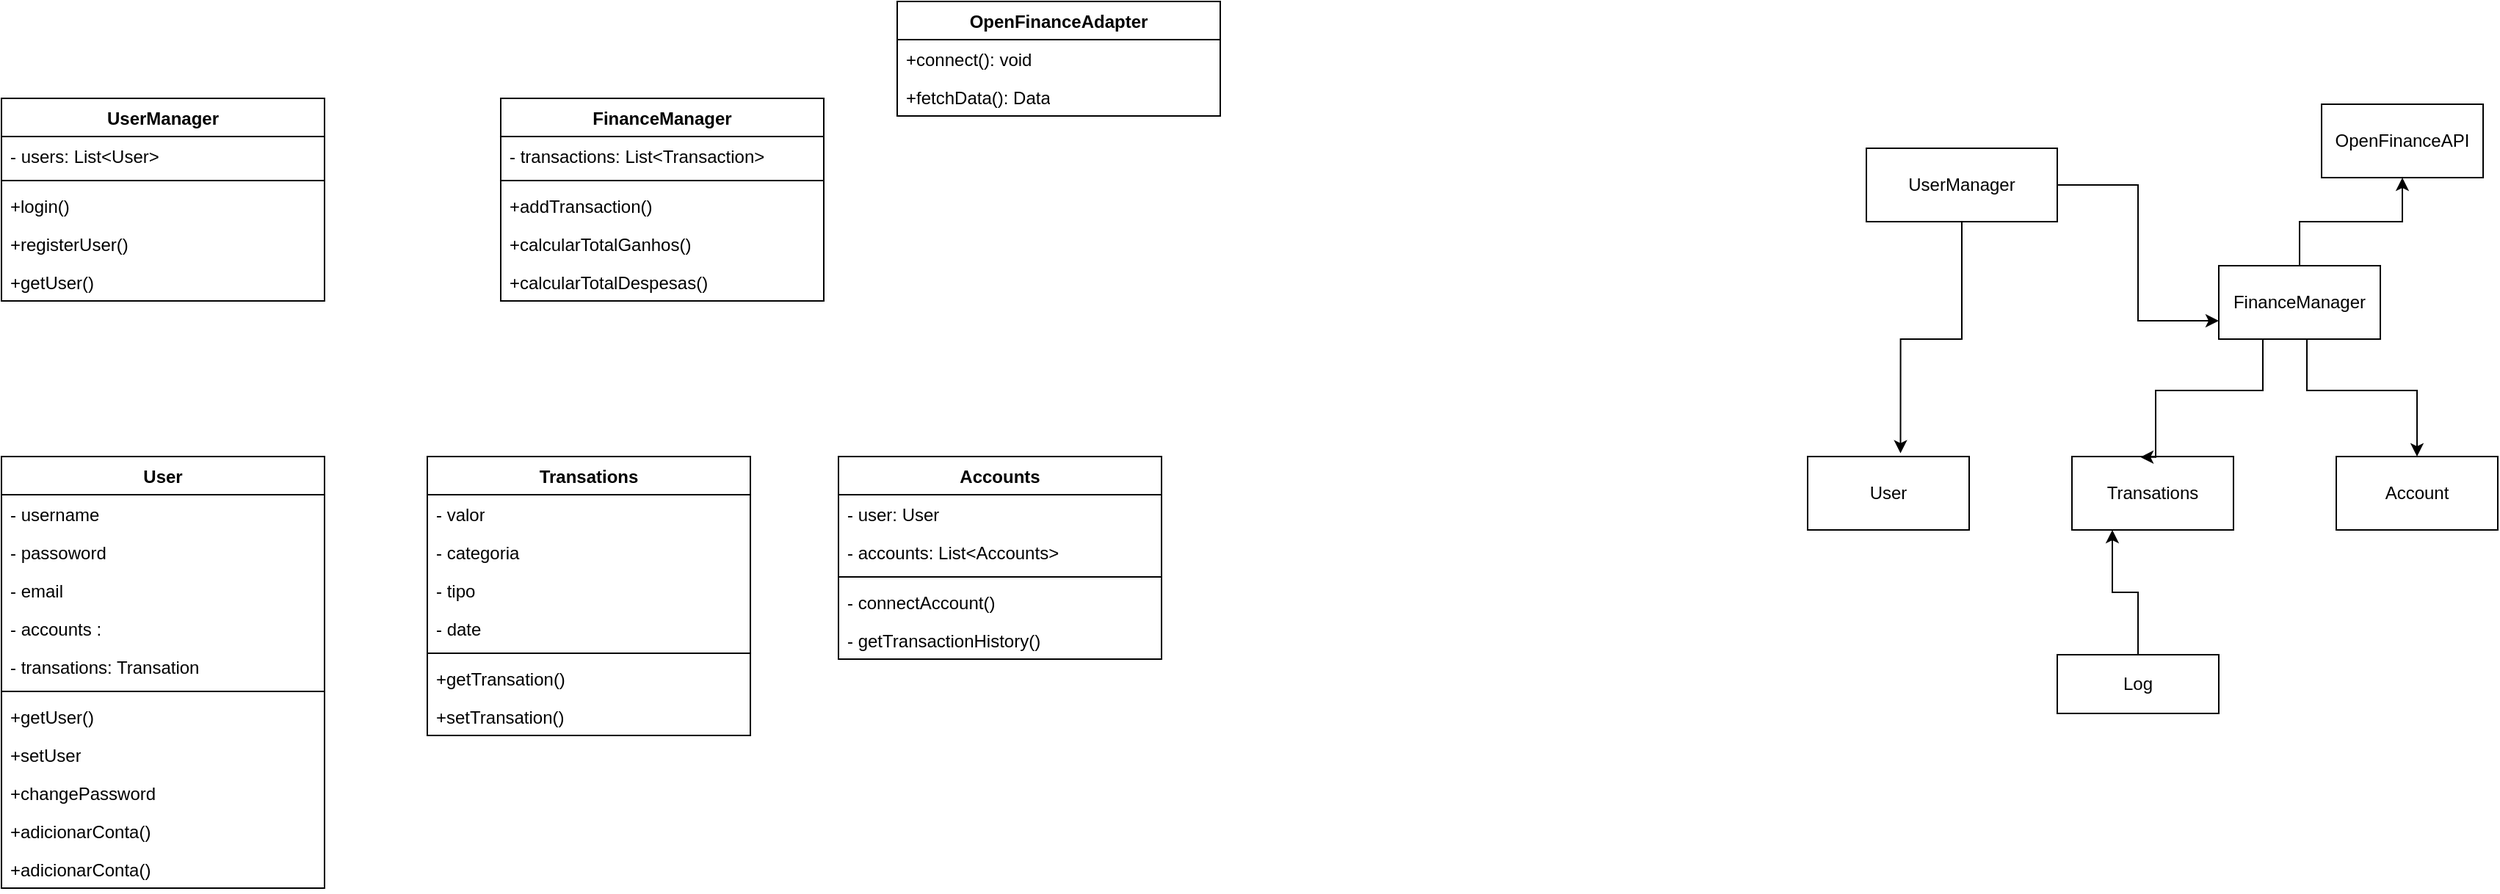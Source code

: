 <mxfile version="22.1.3" type="github">
  <diagram name="Page-1" id="efa7a0a1-bf9b-a30e-e6df-94a7791c09e9">
    <mxGraphModel dx="1147" dy="626" grid="1" gridSize="10" guides="1" tooltips="1" connect="1" arrows="1" fold="1" page="1" pageScale="1" pageWidth="826" pageHeight="1169" background="none" math="0" shadow="0">
      <root>
        <mxCell id="0" />
        <mxCell id="1" parent="0" />
        <mxCell id="2zVJqXbOrUwPIhx-QW6m-122" value="OpenFinanceAPI" style="html=1;whiteSpace=wrap;" parent="1" vertex="1">
          <mxGeometry x="1680" y="190" width="110" height="50" as="geometry" />
        </mxCell>
        <mxCell id="2zVJqXbOrUwPIhx-QW6m-123" value="User" style="html=1;whiteSpace=wrap;" parent="1" vertex="1">
          <mxGeometry x="1330" y="430" width="110" height="50" as="geometry" />
        </mxCell>
        <mxCell id="2zVJqXbOrUwPIhx-QW6m-126" value="Transations" style="html=1;whiteSpace=wrap;" parent="1" vertex="1">
          <mxGeometry x="1510" y="430" width="110" height="50" as="geometry" />
        </mxCell>
        <mxCell id="2zVJqXbOrUwPIhx-QW6m-127" value="Account" style="html=1;whiteSpace=wrap;" parent="1" vertex="1">
          <mxGeometry x="1690" y="430" width="110" height="50" as="geometry" />
        </mxCell>
        <mxCell id="2zVJqXbOrUwPIhx-QW6m-144" value="UserManager" style="swimlane;fontStyle=1;align=center;verticalAlign=top;childLayout=stackLayout;horizontal=1;startSize=26;horizontalStack=0;resizeParent=1;resizeParentMax=0;resizeLast=0;collapsible=1;marginBottom=0;whiteSpace=wrap;html=1;" parent="1" vertex="1">
          <mxGeometry x="100" y="186" width="220" height="138" as="geometry" />
        </mxCell>
        <mxCell id="2zVJqXbOrUwPIhx-QW6m-145" value="- users: List&amp;lt;User&amp;gt;" style="text;strokeColor=none;fillColor=none;align=left;verticalAlign=top;spacingLeft=4;spacingRight=4;overflow=hidden;rotatable=0;points=[[0,0.5],[1,0.5]];portConstraint=eastwest;whiteSpace=wrap;html=1;" parent="2zVJqXbOrUwPIhx-QW6m-144" vertex="1">
          <mxGeometry y="26" width="220" height="26" as="geometry" />
        </mxCell>
        <mxCell id="2zVJqXbOrUwPIhx-QW6m-146" value="" style="line;strokeWidth=1;fillColor=none;align=left;verticalAlign=middle;spacingTop=-1;spacingLeft=3;spacingRight=3;rotatable=0;labelPosition=right;points=[];portConstraint=eastwest;strokeColor=inherit;" parent="2zVJqXbOrUwPIhx-QW6m-144" vertex="1">
          <mxGeometry y="52" width="220" height="8" as="geometry" />
        </mxCell>
        <mxCell id="2zVJqXbOrUwPIhx-QW6m-147" value="+login()" style="text;strokeColor=none;fillColor=none;align=left;verticalAlign=top;spacingLeft=4;spacingRight=4;overflow=hidden;rotatable=0;points=[[0,0.5],[1,0.5]];portConstraint=eastwest;whiteSpace=wrap;html=1;" parent="2zVJqXbOrUwPIhx-QW6m-144" vertex="1">
          <mxGeometry y="60" width="220" height="26" as="geometry" />
        </mxCell>
        <mxCell id="2zVJqXbOrUwPIhx-QW6m-149" value="+registerUser()" style="text;strokeColor=none;fillColor=none;align=left;verticalAlign=top;spacingLeft=4;spacingRight=4;overflow=hidden;rotatable=0;points=[[0,0.5],[1,0.5]];portConstraint=eastwest;whiteSpace=wrap;html=1;" parent="2zVJqXbOrUwPIhx-QW6m-144" vertex="1">
          <mxGeometry y="86" width="220" height="26" as="geometry" />
        </mxCell>
        <mxCell id="2zVJqXbOrUwPIhx-QW6m-150" value="+getUser()" style="text;strokeColor=none;fillColor=none;align=left;verticalAlign=top;spacingLeft=4;spacingRight=4;overflow=hidden;rotatable=0;points=[[0,0.5],[1,0.5]];portConstraint=eastwest;whiteSpace=wrap;html=1;" parent="2zVJqXbOrUwPIhx-QW6m-144" vertex="1">
          <mxGeometry y="112" width="220" height="26" as="geometry" />
        </mxCell>
        <mxCell id="2zVJqXbOrUwPIhx-QW6m-151" value="FinanceManager" style="swimlane;fontStyle=1;align=center;verticalAlign=top;childLayout=stackLayout;horizontal=1;startSize=26;horizontalStack=0;resizeParent=1;resizeParentMax=0;resizeLast=0;collapsible=1;marginBottom=0;whiteSpace=wrap;html=1;" parent="1" vertex="1">
          <mxGeometry x="440" y="186" width="220" height="138" as="geometry" />
        </mxCell>
        <mxCell id="2zVJqXbOrUwPIhx-QW6m-152" value="- transactions: List&amp;lt;Transaction&amp;gt;&lt;br&gt;" style="text;strokeColor=none;fillColor=none;align=left;verticalAlign=top;spacingLeft=4;spacingRight=4;overflow=hidden;rotatable=0;points=[[0,0.5],[1,0.5]];portConstraint=eastwest;whiteSpace=wrap;html=1;" parent="2zVJqXbOrUwPIhx-QW6m-151" vertex="1">
          <mxGeometry y="26" width="220" height="26" as="geometry" />
        </mxCell>
        <mxCell id="2zVJqXbOrUwPIhx-QW6m-153" value="" style="line;strokeWidth=1;fillColor=none;align=left;verticalAlign=middle;spacingTop=-1;spacingLeft=3;spacingRight=3;rotatable=0;labelPosition=right;points=[];portConstraint=eastwest;strokeColor=inherit;" parent="2zVJqXbOrUwPIhx-QW6m-151" vertex="1">
          <mxGeometry y="52" width="220" height="8" as="geometry" />
        </mxCell>
        <mxCell id="2zVJqXbOrUwPIhx-QW6m-154" value="+addTransaction()" style="text;strokeColor=none;fillColor=none;align=left;verticalAlign=top;spacingLeft=4;spacingRight=4;overflow=hidden;rotatable=0;points=[[0,0.5],[1,0.5]];portConstraint=eastwest;whiteSpace=wrap;html=1;" parent="2zVJqXbOrUwPIhx-QW6m-151" vertex="1">
          <mxGeometry y="60" width="220" height="26" as="geometry" />
        </mxCell>
        <mxCell id="2zVJqXbOrUwPIhx-QW6m-155" value="+calcularTotalGanhos()" style="text;strokeColor=none;fillColor=none;align=left;verticalAlign=top;spacingLeft=4;spacingRight=4;overflow=hidden;rotatable=0;points=[[0,0.5],[1,0.5]];portConstraint=eastwest;whiteSpace=wrap;html=1;" parent="2zVJqXbOrUwPIhx-QW6m-151" vertex="1">
          <mxGeometry y="86" width="220" height="26" as="geometry" />
        </mxCell>
        <mxCell id="2zVJqXbOrUwPIhx-QW6m-156" value="+calcularTotalDespesas()" style="text;strokeColor=none;fillColor=none;align=left;verticalAlign=top;spacingLeft=4;spacingRight=4;overflow=hidden;rotatable=0;points=[[0,0.5],[1,0.5]];portConstraint=eastwest;whiteSpace=wrap;html=1;" parent="2zVJqXbOrUwPIhx-QW6m-151" vertex="1">
          <mxGeometry y="112" width="220" height="26" as="geometry" />
        </mxCell>
        <mxCell id="2zVJqXbOrUwPIhx-QW6m-158" value="Accounts" style="swimlane;fontStyle=1;align=center;verticalAlign=top;childLayout=stackLayout;horizontal=1;startSize=26;horizontalStack=0;resizeParent=1;resizeParentMax=0;resizeLast=0;collapsible=1;marginBottom=0;whiteSpace=wrap;html=1;" parent="1" vertex="1">
          <mxGeometry x="670" y="430" width="220" height="138" as="geometry" />
        </mxCell>
        <mxCell id="2zVJqXbOrUwPIhx-QW6m-159" value="- user: User" style="text;strokeColor=none;fillColor=none;align=left;verticalAlign=top;spacingLeft=4;spacingRight=4;overflow=hidden;rotatable=0;points=[[0,0.5],[1,0.5]];portConstraint=eastwest;whiteSpace=wrap;html=1;" parent="2zVJqXbOrUwPIhx-QW6m-158" vertex="1">
          <mxGeometry y="26" width="220" height="26" as="geometry" />
        </mxCell>
        <mxCell id="5Q-AV8V6WS_3mqMm1_gA-12" value="- accounts: List&amp;lt;Accounts&amp;gt;" style="text;strokeColor=none;fillColor=none;align=left;verticalAlign=top;spacingLeft=4;spacingRight=4;overflow=hidden;rotatable=0;points=[[0,0.5],[1,0.5]];portConstraint=eastwest;whiteSpace=wrap;html=1;" parent="2zVJqXbOrUwPIhx-QW6m-158" vertex="1">
          <mxGeometry y="52" width="220" height="26" as="geometry" />
        </mxCell>
        <mxCell id="2zVJqXbOrUwPIhx-QW6m-160" value="" style="line;strokeWidth=1;fillColor=none;align=left;verticalAlign=middle;spacingTop=-1;spacingLeft=3;spacingRight=3;rotatable=0;labelPosition=right;points=[];portConstraint=eastwest;strokeColor=inherit;" parent="2zVJqXbOrUwPIhx-QW6m-158" vertex="1">
          <mxGeometry y="78" width="220" height="8" as="geometry" />
        </mxCell>
        <mxCell id="2zVJqXbOrUwPIhx-QW6m-161" value="- connectAccount()" style="text;strokeColor=none;fillColor=none;align=left;verticalAlign=top;spacingLeft=4;spacingRight=4;overflow=hidden;rotatable=0;points=[[0,0.5],[1,0.5]];portConstraint=eastwest;whiteSpace=wrap;html=1;" parent="2zVJqXbOrUwPIhx-QW6m-158" vertex="1">
          <mxGeometry y="86" width="220" height="26" as="geometry" />
        </mxCell>
        <mxCell id="2zVJqXbOrUwPIhx-QW6m-162" value="- getTransactionHistory()" style="text;strokeColor=none;fillColor=none;align=left;verticalAlign=top;spacingLeft=4;spacingRight=4;overflow=hidden;rotatable=0;points=[[0,0.5],[1,0.5]];portConstraint=eastwest;whiteSpace=wrap;html=1;" parent="2zVJqXbOrUwPIhx-QW6m-158" vertex="1">
          <mxGeometry y="112" width="220" height="26" as="geometry" />
        </mxCell>
        <mxCell id="5Q-AV8V6WS_3mqMm1_gA-1" value="User" style="swimlane;fontStyle=1;align=center;verticalAlign=top;childLayout=stackLayout;horizontal=1;startSize=26;horizontalStack=0;resizeParent=1;resizeParentMax=0;resizeLast=0;collapsible=1;marginBottom=0;whiteSpace=wrap;html=1;" parent="1" vertex="1">
          <mxGeometry x="100" y="430" width="220" height="294" as="geometry" />
        </mxCell>
        <mxCell id="5Q-AV8V6WS_3mqMm1_gA-4" value=" - username " style="text;strokeColor=none;fillColor=none;align=left;verticalAlign=top;spacingLeft=4;spacingRight=4;overflow=hidden;rotatable=0;points=[[0,0.5],[1,0.5]];portConstraint=eastwest;whiteSpace=wrap;html=1;" parent="5Q-AV8V6WS_3mqMm1_gA-1" vertex="1">
          <mxGeometry y="26" width="220" height="26" as="geometry" />
        </mxCell>
        <mxCell id="5Q-AV8V6WS_3mqMm1_gA-6" value="- passoword" style="text;strokeColor=none;fillColor=none;align=left;verticalAlign=top;spacingLeft=4;spacingRight=4;overflow=hidden;rotatable=0;points=[[0,0.5],[1,0.5]];portConstraint=eastwest;whiteSpace=wrap;html=1;" parent="5Q-AV8V6WS_3mqMm1_gA-1" vertex="1">
          <mxGeometry y="52" width="220" height="26" as="geometry" />
        </mxCell>
        <mxCell id="ihCxBaPyomV44FxZziwe-20" value="- email" style="text;strokeColor=none;fillColor=none;align=left;verticalAlign=top;spacingLeft=4;spacingRight=4;overflow=hidden;rotatable=0;points=[[0,0.5],[1,0.5]];portConstraint=eastwest;whiteSpace=wrap;html=1;" vertex="1" parent="5Q-AV8V6WS_3mqMm1_gA-1">
          <mxGeometry y="78" width="220" height="26" as="geometry" />
        </mxCell>
        <mxCell id="5Q-AV8V6WS_3mqMm1_gA-5" value="- accounts :&amp;nbsp;" style="text;strokeColor=none;fillColor=none;align=left;verticalAlign=top;spacingLeft=4;spacingRight=4;overflow=hidden;rotatable=0;points=[[0,0.5],[1,0.5]];portConstraint=eastwest;whiteSpace=wrap;html=1;" parent="5Q-AV8V6WS_3mqMm1_gA-1" vertex="1">
          <mxGeometry y="104" width="220" height="26" as="geometry" />
        </mxCell>
        <mxCell id="5Q-AV8V6WS_3mqMm1_gA-2" value="- transations: Transation" style="text;strokeColor=none;fillColor=none;align=left;verticalAlign=top;spacingLeft=4;spacingRight=4;overflow=hidden;rotatable=0;points=[[0,0.5],[1,0.5]];portConstraint=eastwest;whiteSpace=wrap;html=1;" parent="5Q-AV8V6WS_3mqMm1_gA-1" vertex="1">
          <mxGeometry y="130" width="220" height="26" as="geometry" />
        </mxCell>
        <mxCell id="5Q-AV8V6WS_3mqMm1_gA-3" value="" style="line;strokeWidth=1;fillColor=none;align=left;verticalAlign=middle;spacingTop=-1;spacingLeft=3;spacingRight=3;rotatable=0;labelPosition=right;points=[];portConstraint=eastwest;strokeColor=inherit;" parent="5Q-AV8V6WS_3mqMm1_gA-1" vertex="1">
          <mxGeometry y="156" width="220" height="8" as="geometry" />
        </mxCell>
        <mxCell id="5Q-AV8V6WS_3mqMm1_gA-7" value="+getUser()" style="text;strokeColor=none;fillColor=none;align=left;verticalAlign=top;spacingLeft=4;spacingRight=4;overflow=hidden;rotatable=0;points=[[0,0.5],[1,0.5]];portConstraint=eastwest;whiteSpace=wrap;html=1;" parent="5Q-AV8V6WS_3mqMm1_gA-1" vertex="1">
          <mxGeometry y="164" width="220" height="26" as="geometry" />
        </mxCell>
        <mxCell id="5Q-AV8V6WS_3mqMm1_gA-11" value="&lt;div&gt;+setUser&lt;/div&gt;" style="text;strokeColor=none;fillColor=none;align=left;verticalAlign=top;spacingLeft=4;spacingRight=4;overflow=hidden;rotatable=0;points=[[0,0.5],[1,0.5]];portConstraint=eastwest;whiteSpace=wrap;html=1;" parent="5Q-AV8V6WS_3mqMm1_gA-1" vertex="1">
          <mxGeometry y="190" width="220" height="26" as="geometry" />
        </mxCell>
        <mxCell id="ihCxBaPyomV44FxZziwe-8" value="+changePassword" style="text;strokeColor=none;fillColor=none;align=left;verticalAlign=top;spacingLeft=4;spacingRight=4;overflow=hidden;rotatable=0;points=[[0,0.5],[1,0.5]];portConstraint=eastwest;whiteSpace=wrap;html=1;" vertex="1" parent="5Q-AV8V6WS_3mqMm1_gA-1">
          <mxGeometry y="216" width="220" height="26" as="geometry" />
        </mxCell>
        <mxCell id="ihCxBaPyomV44FxZziwe-11" value="+adicionarConta()" style="text;strokeColor=none;fillColor=none;align=left;verticalAlign=top;spacingLeft=4;spacingRight=4;overflow=hidden;rotatable=0;points=[[0,0.5],[1,0.5]];portConstraint=eastwest;whiteSpace=wrap;html=1;" vertex="1" parent="5Q-AV8V6WS_3mqMm1_gA-1">
          <mxGeometry y="242" width="220" height="26" as="geometry" />
        </mxCell>
        <mxCell id="ihCxBaPyomV44FxZziwe-12" value="+adicionarConta()" style="text;strokeColor=none;fillColor=none;align=left;verticalAlign=top;spacingLeft=4;spacingRight=4;overflow=hidden;rotatable=0;points=[[0,0.5],[1,0.5]];portConstraint=eastwest;whiteSpace=wrap;html=1;" vertex="1" parent="5Q-AV8V6WS_3mqMm1_gA-1">
          <mxGeometry y="268" width="220" height="26" as="geometry" />
        </mxCell>
        <mxCell id="5Q-AV8V6WS_3mqMm1_gA-19" value="Transations" style="swimlane;fontStyle=1;align=center;verticalAlign=top;childLayout=stackLayout;horizontal=1;startSize=26;horizontalStack=0;resizeParent=1;resizeParentMax=0;resizeLast=0;collapsible=1;marginBottom=0;whiteSpace=wrap;html=1;" parent="1" vertex="1">
          <mxGeometry x="390" y="430" width="220" height="190" as="geometry" />
        </mxCell>
        <mxCell id="5Q-AV8V6WS_3mqMm1_gA-20" value="- valor" style="text;strokeColor=none;fillColor=none;align=left;verticalAlign=top;spacingLeft=4;spacingRight=4;overflow=hidden;rotatable=0;points=[[0,0.5],[1,0.5]];portConstraint=eastwest;whiteSpace=wrap;html=1;" parent="5Q-AV8V6WS_3mqMm1_gA-19" vertex="1">
          <mxGeometry y="26" width="220" height="26" as="geometry" />
        </mxCell>
        <mxCell id="ihCxBaPyomV44FxZziwe-9" value="- categoria" style="text;strokeColor=none;fillColor=none;align=left;verticalAlign=top;spacingLeft=4;spacingRight=4;overflow=hidden;rotatable=0;points=[[0,0.5],[1,0.5]];portConstraint=eastwest;whiteSpace=wrap;html=1;" vertex="1" parent="5Q-AV8V6WS_3mqMm1_gA-19">
          <mxGeometry y="52" width="220" height="26" as="geometry" />
        </mxCell>
        <mxCell id="ihCxBaPyomV44FxZziwe-21" value="- tipo" style="text;strokeColor=none;fillColor=none;align=left;verticalAlign=top;spacingLeft=4;spacingRight=4;overflow=hidden;rotatable=0;points=[[0,0.5],[1,0.5]];portConstraint=eastwest;whiteSpace=wrap;html=1;" vertex="1" parent="5Q-AV8V6WS_3mqMm1_gA-19">
          <mxGeometry y="78" width="220" height="26" as="geometry" />
        </mxCell>
        <mxCell id="ihCxBaPyomV44FxZziwe-10" value="- date" style="text;strokeColor=none;fillColor=none;align=left;verticalAlign=top;spacingLeft=4;spacingRight=4;overflow=hidden;rotatable=0;points=[[0,0.5],[1,0.5]];portConstraint=eastwest;whiteSpace=wrap;html=1;" vertex="1" parent="5Q-AV8V6WS_3mqMm1_gA-19">
          <mxGeometry y="104" width="220" height="26" as="geometry" />
        </mxCell>
        <mxCell id="5Q-AV8V6WS_3mqMm1_gA-22" value="" style="line;strokeWidth=1;fillColor=none;align=left;verticalAlign=middle;spacingTop=-1;spacingLeft=3;spacingRight=3;rotatable=0;labelPosition=right;points=[];portConstraint=eastwest;strokeColor=inherit;" parent="5Q-AV8V6WS_3mqMm1_gA-19" vertex="1">
          <mxGeometry y="130" width="220" height="8" as="geometry" />
        </mxCell>
        <mxCell id="5Q-AV8V6WS_3mqMm1_gA-23" value="+getTransation()" style="text;strokeColor=none;fillColor=none;align=left;verticalAlign=top;spacingLeft=4;spacingRight=4;overflow=hidden;rotatable=0;points=[[0,0.5],[1,0.5]];portConstraint=eastwest;whiteSpace=wrap;html=1;" parent="5Q-AV8V6WS_3mqMm1_gA-19" vertex="1">
          <mxGeometry y="138" width="220" height="26" as="geometry" />
        </mxCell>
        <mxCell id="5Q-AV8V6WS_3mqMm1_gA-24" value="+setTransation()" style="text;strokeColor=none;fillColor=none;align=left;verticalAlign=top;spacingLeft=4;spacingRight=4;overflow=hidden;rotatable=0;points=[[0,0.5],[1,0.5]];portConstraint=eastwest;whiteSpace=wrap;html=1;" parent="5Q-AV8V6WS_3mqMm1_gA-19" vertex="1">
          <mxGeometry y="164" width="220" height="26" as="geometry" />
        </mxCell>
        <mxCell id="ihCxBaPyomV44FxZziwe-2" style="edgeStyle=orthogonalEdgeStyle;rounded=0;orthogonalLoop=1;jettySize=auto;html=1;" edge="1" parent="1" source="5Q-AV8V6WS_3mqMm1_gA-37" target="2zVJqXbOrUwPIhx-QW6m-122">
          <mxGeometry relative="1" as="geometry" />
        </mxCell>
        <mxCell id="ihCxBaPyomV44FxZziwe-4" style="edgeStyle=orthogonalEdgeStyle;rounded=0;orthogonalLoop=1;jettySize=auto;html=1;" edge="1" parent="1" source="5Q-AV8V6WS_3mqMm1_gA-37" target="2zVJqXbOrUwPIhx-QW6m-127">
          <mxGeometry relative="1" as="geometry">
            <Array as="points">
              <mxPoint x="1670" y="385" />
              <mxPoint x="1745" y="385" />
            </Array>
          </mxGeometry>
        </mxCell>
        <mxCell id="5Q-AV8V6WS_3mqMm1_gA-37" value="FinanceManager" style="html=1;whiteSpace=wrap;" parent="1" vertex="1">
          <mxGeometry x="1610" y="300" width="110" height="50" as="geometry" />
        </mxCell>
        <mxCell id="ihCxBaPyomV44FxZziwe-5" style="edgeStyle=orthogonalEdgeStyle;rounded=0;orthogonalLoop=1;jettySize=auto;html=1;entryX=0;entryY=0.75;entryDx=0;entryDy=0;" edge="1" parent="1" source="5Q-AV8V6WS_3mqMm1_gA-38" target="5Q-AV8V6WS_3mqMm1_gA-37">
          <mxGeometry relative="1" as="geometry" />
        </mxCell>
        <mxCell id="5Q-AV8V6WS_3mqMm1_gA-38" value="UserManager" style="html=1;whiteSpace=wrap;" parent="1" vertex="1">
          <mxGeometry x="1370" y="220" width="130" height="50" as="geometry" />
        </mxCell>
        <mxCell id="ihCxBaPyomV44FxZziwe-1" style="edgeStyle=orthogonalEdgeStyle;rounded=0;orthogonalLoop=1;jettySize=auto;html=1;entryX=0.575;entryY=-0.044;entryDx=0;entryDy=0;entryPerimeter=0;" edge="1" parent="1" source="5Q-AV8V6WS_3mqMm1_gA-38" target="2zVJqXbOrUwPIhx-QW6m-123">
          <mxGeometry relative="1" as="geometry" />
        </mxCell>
        <mxCell id="ihCxBaPyomV44FxZziwe-3" style="edgeStyle=orthogonalEdgeStyle;rounded=0;orthogonalLoop=1;jettySize=auto;html=1;entryX=0.423;entryY=0.008;entryDx=0;entryDy=0;entryPerimeter=0;" edge="1" parent="1" source="5Q-AV8V6WS_3mqMm1_gA-37" target="2zVJqXbOrUwPIhx-QW6m-126">
          <mxGeometry relative="1" as="geometry">
            <Array as="points">
              <mxPoint x="1640" y="385" />
              <mxPoint x="1567" y="385" />
            </Array>
          </mxGeometry>
        </mxCell>
        <mxCell id="ihCxBaPyomV44FxZziwe-7" style="edgeStyle=orthogonalEdgeStyle;rounded=0;orthogonalLoop=1;jettySize=auto;html=1;entryX=0.25;entryY=1;entryDx=0;entryDy=0;" edge="1" parent="1" source="ihCxBaPyomV44FxZziwe-6" target="2zVJqXbOrUwPIhx-QW6m-126">
          <mxGeometry relative="1" as="geometry" />
        </mxCell>
        <mxCell id="ihCxBaPyomV44FxZziwe-6" value="Log" style="html=1;whiteSpace=wrap;" vertex="1" parent="1">
          <mxGeometry x="1500" y="565" width="110" height="40" as="geometry" />
        </mxCell>
        <mxCell id="ihCxBaPyomV44FxZziwe-14" value="OpenFinanceAdapter    " style="swimlane;fontStyle=1;align=center;verticalAlign=top;childLayout=stackLayout;horizontal=1;startSize=26;horizontalStack=0;resizeParent=1;resizeParentMax=0;resizeLast=0;collapsible=1;marginBottom=0;whiteSpace=wrap;html=1;" vertex="1" parent="1">
          <mxGeometry x="710" y="120" width="220" height="78" as="geometry" />
        </mxCell>
        <mxCell id="ihCxBaPyomV44FxZziwe-17" value="+connect(): void " style="text;strokeColor=none;fillColor=none;align=left;verticalAlign=top;spacingLeft=4;spacingRight=4;overflow=hidden;rotatable=0;points=[[0,0.5],[1,0.5]];portConstraint=eastwest;whiteSpace=wrap;html=1;" vertex="1" parent="ihCxBaPyomV44FxZziwe-14">
          <mxGeometry y="26" width="220" height="26" as="geometry" />
        </mxCell>
        <mxCell id="ihCxBaPyomV44FxZziwe-18" value="+fetchData(): Data  " style="text;strokeColor=none;fillColor=none;align=left;verticalAlign=top;spacingLeft=4;spacingRight=4;overflow=hidden;rotatable=0;points=[[0,0.5],[1,0.5]];portConstraint=eastwest;whiteSpace=wrap;html=1;" vertex="1" parent="ihCxBaPyomV44FxZziwe-14">
          <mxGeometry y="52" width="220" height="26" as="geometry" />
        </mxCell>
      </root>
    </mxGraphModel>
  </diagram>
</mxfile>
